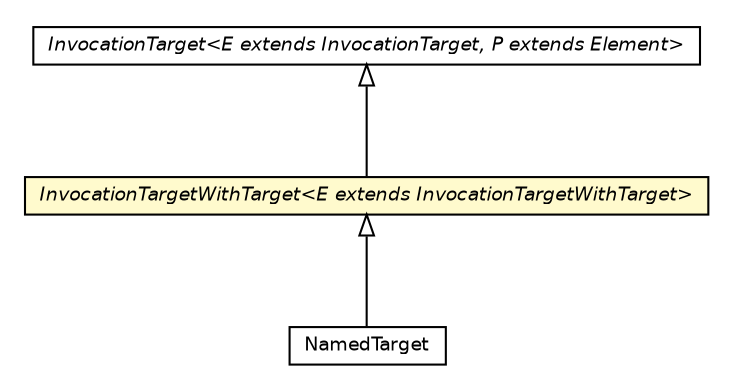 #!/usr/local/bin/dot
#
# Class diagram 
# Generated by UMLGraph version 5.2 (http://www.umlgraph.org/)
#

digraph G {
	edge [fontname="Helvetica",fontsize=10,labelfontname="Helvetica",labelfontsize=10];
	node [fontname="Helvetica",fontsize=10,shape=plaintext];
	nodesep=0.25;
	ranksep=0.5;
	// chameleon.core.expression.NamedTarget
	c7872 [label=<<table title="chameleon.core.expression.NamedTarget" border="0" cellborder="1" cellspacing="0" cellpadding="2" port="p" href="./NamedTarget.html">
		<tr><td><table border="0" cellspacing="0" cellpadding="1">
<tr><td align="center" balign="center"> NamedTarget </td></tr>
		</table></td></tr>
		</table>>, fontname="Helvetica", fontcolor="black", fontsize=9.0];
	// chameleon.core.expression.InvocationTargetWithTarget<E extends chameleon.core.expression.InvocationTargetWithTarget>
	c7874 [label=<<table title="chameleon.core.expression.InvocationTargetWithTarget" border="0" cellborder="1" cellspacing="0" cellpadding="2" port="p" bgcolor="lemonChiffon" href="./InvocationTargetWithTarget.html">
		<tr><td><table border="0" cellspacing="0" cellpadding="1">
<tr><td align="center" balign="center"><font face="Helvetica-Oblique"> InvocationTargetWithTarget&lt;E extends InvocationTargetWithTarget&gt; </font></td></tr>
		</table></td></tr>
		</table>>, fontname="Helvetica", fontcolor="black", fontsize=9.0];
	// chameleon.core.expression.InvocationTarget<E extends chameleon.core.expression.InvocationTarget, P extends chameleon.core.element.Element>
	c7875 [label=<<table title="chameleon.core.expression.InvocationTarget" border="0" cellborder="1" cellspacing="0" cellpadding="2" port="p" href="./InvocationTarget.html">
		<tr><td><table border="0" cellspacing="0" cellpadding="1">
<tr><td align="center" balign="center"><font face="Helvetica-Oblique"> InvocationTarget&lt;E extends InvocationTarget, P extends Element&gt; </font></td></tr>
		</table></td></tr>
		</table>>, fontname="Helvetica", fontcolor="black", fontsize=9.0];
	//chameleon.core.expression.NamedTarget extends chameleon.core.expression.InvocationTargetWithTarget<chameleon.core.expression.NamedTarget>
	c7874:p -> c7872:p [dir=back,arrowtail=empty];
	//chameleon.core.expression.InvocationTargetWithTarget<E extends chameleon.core.expression.InvocationTargetWithTarget> extends chameleon.core.expression.InvocationTarget<E, chameleon.core.element.Element>
	c7875:p -> c7874:p [dir=back,arrowtail=empty];
}

